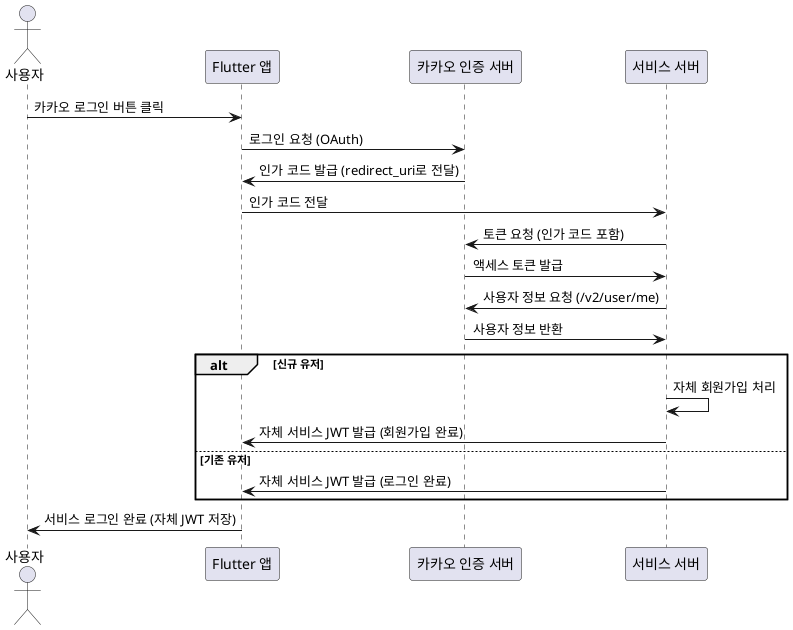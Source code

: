 @startuml
actor 사용자
participant "Flutter 앱" as Client
participant "카카오 인증 서버" as Kakao
participant "서비스 서버" as Server

사용자 -> Client : 카카오 로그인 버튼 클릭
Client -> Kakao : 로그인 요청 (OAuth)
Kakao -> Client : 인가 코드 발급 (redirect_uri로 전달)
Client -> Server : 인가 코드 전달

Server -> Kakao : 토큰 요청 (인가 코드 포함)
Kakao -> Server : 액세스 토큰 발급
Server -> Kakao : 사용자 정보 요청 (/v2/user/me)
Kakao -> Server : 사용자 정보 반환

alt 신규 유저
    Server -> Server : 자체 회원가입 처리
    Server -> Client : 자체 서비스 JWT 발급 (회원가입 완료)
else 기존 유저
    Server -> Client : 자체 서비스 JWT 발급 (로그인 완료)
end

Client -> 사용자 : 서비스 로그인 완료 (자체 JWT 저장)
@enduml
